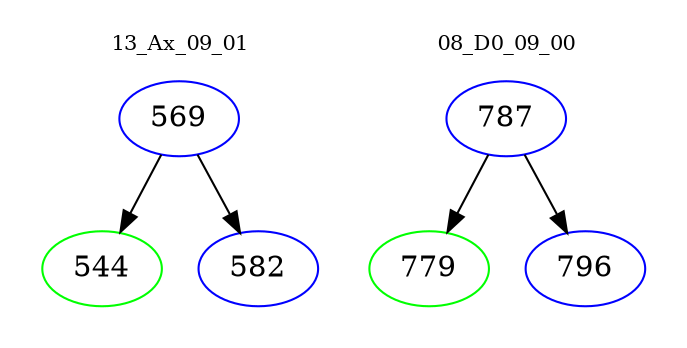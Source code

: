 digraph{
subgraph cluster_0 {
color = white
label = "13_Ax_09_01";
fontsize=10;
T0_569 [label="569", color="blue"]
T0_569 -> T0_544 [color="black"]
T0_544 [label="544", color="green"]
T0_569 -> T0_582 [color="black"]
T0_582 [label="582", color="blue"]
}
subgraph cluster_1 {
color = white
label = "08_D0_09_00";
fontsize=10;
T1_787 [label="787", color="blue"]
T1_787 -> T1_779 [color="black"]
T1_779 [label="779", color="green"]
T1_787 -> T1_796 [color="black"]
T1_796 [label="796", color="blue"]
}
}
